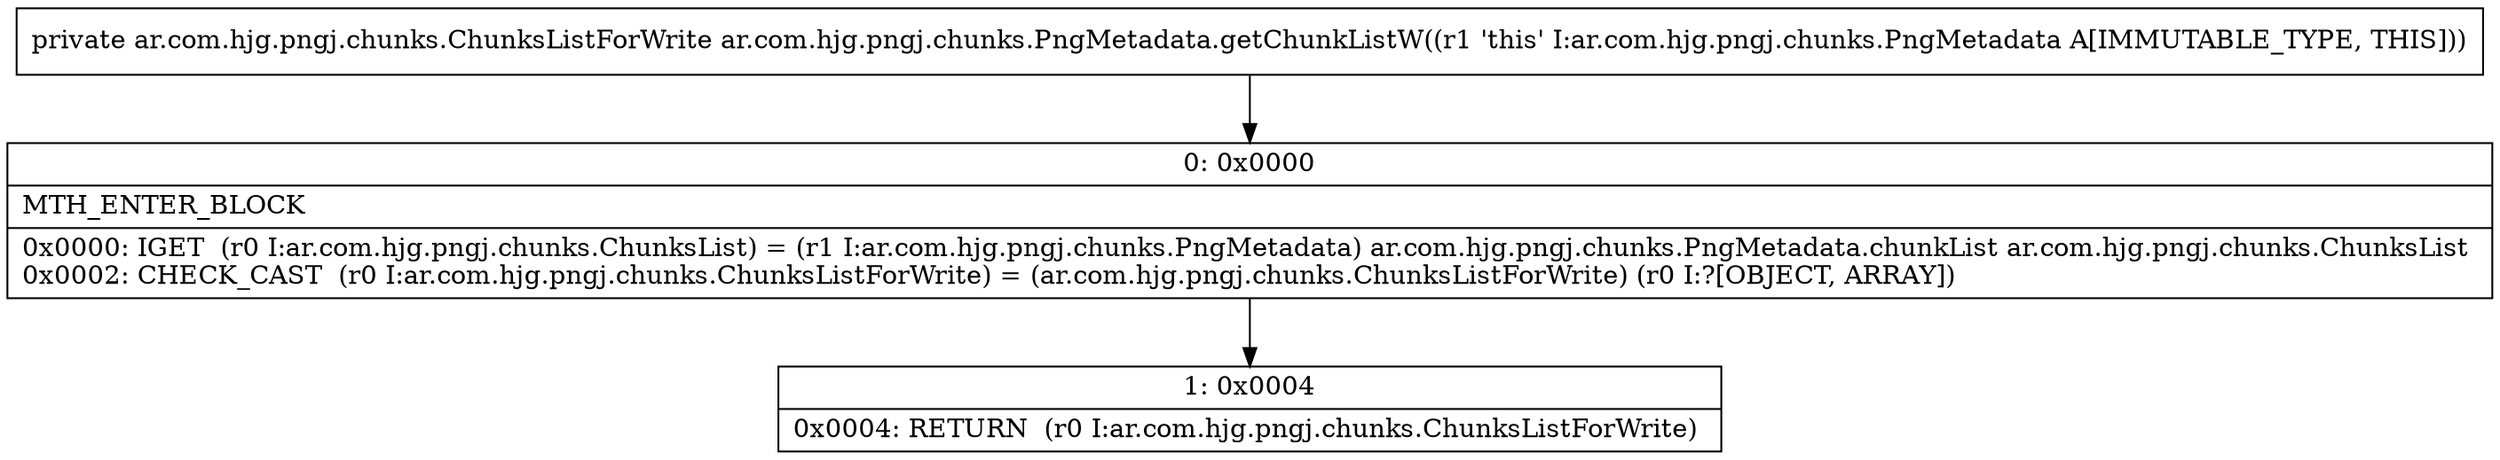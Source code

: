 digraph "CFG forar.com.hjg.pngj.chunks.PngMetadata.getChunkListW()Lar\/com\/hjg\/pngj\/chunks\/ChunksListForWrite;" {
Node_0 [shape=record,label="{0\:\ 0x0000|MTH_ENTER_BLOCK\l|0x0000: IGET  (r0 I:ar.com.hjg.pngj.chunks.ChunksList) = (r1 I:ar.com.hjg.pngj.chunks.PngMetadata) ar.com.hjg.pngj.chunks.PngMetadata.chunkList ar.com.hjg.pngj.chunks.ChunksList \l0x0002: CHECK_CAST  (r0 I:ar.com.hjg.pngj.chunks.ChunksListForWrite) = (ar.com.hjg.pngj.chunks.ChunksListForWrite) (r0 I:?[OBJECT, ARRAY]) \l}"];
Node_1 [shape=record,label="{1\:\ 0x0004|0x0004: RETURN  (r0 I:ar.com.hjg.pngj.chunks.ChunksListForWrite) \l}"];
MethodNode[shape=record,label="{private ar.com.hjg.pngj.chunks.ChunksListForWrite ar.com.hjg.pngj.chunks.PngMetadata.getChunkListW((r1 'this' I:ar.com.hjg.pngj.chunks.PngMetadata A[IMMUTABLE_TYPE, THIS])) }"];
MethodNode -> Node_0;
Node_0 -> Node_1;
}

